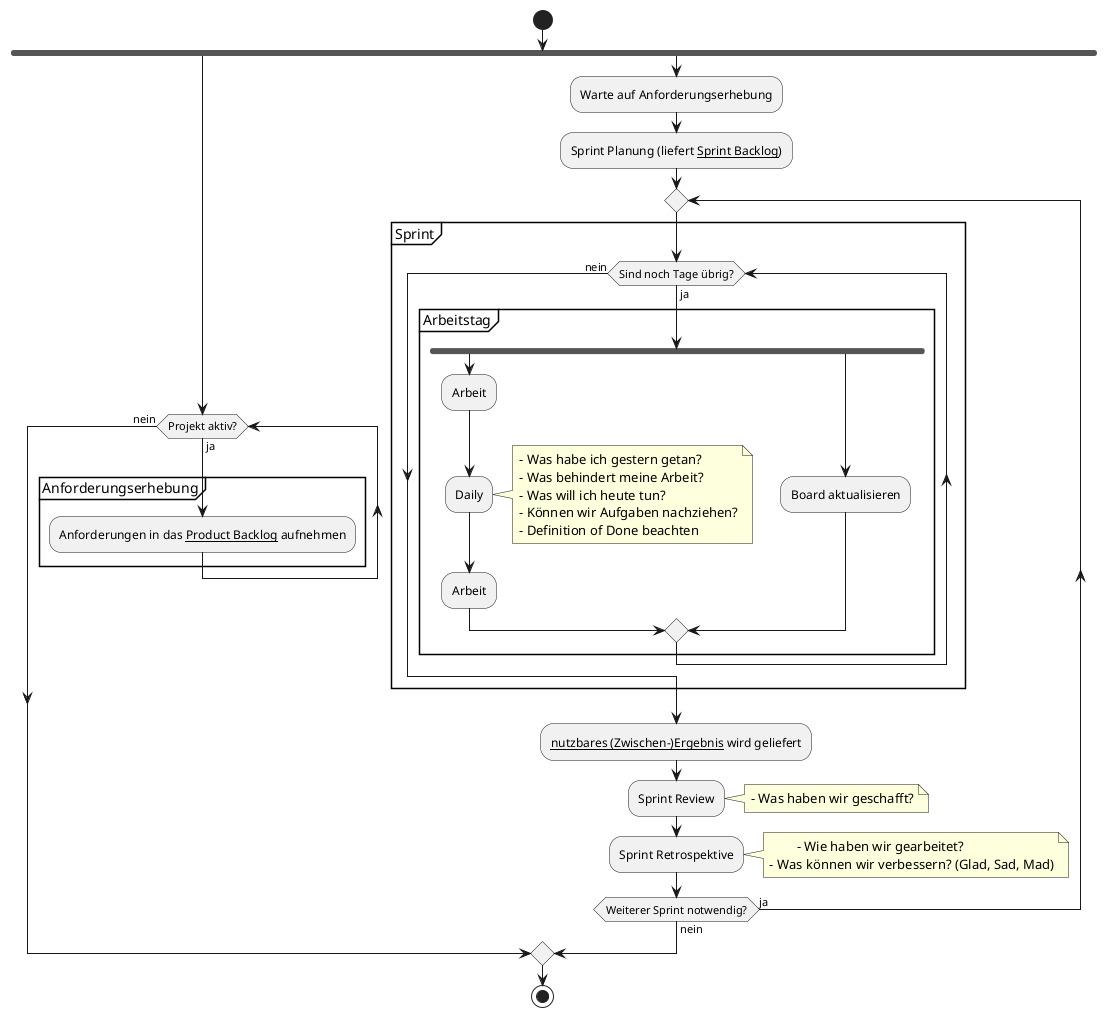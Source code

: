 @startuml
start
fork
	while (Projekt aktiv?) is (ja)
		partition Anforderungserhebung {
			:Anforderungen in das __Product Backlog__ aufnehmen;
		}
	endwhile (nein)
fork again
	:Warte auf Anforderungserhebung;
	:Sprint Planung (liefert __Sprint Backlog__);

	repeat
		partition Sprint {
			while (Sind noch Tage übrig?) is (ja)
				partition Arbeitstag {
					fork
						:Arbeit;
						:Daily;
						note right
							- Was habe ich gestern getan?
							- Was behindert meine Arbeit?
							- Was will ich heute tun?
							- Können wir Aufgaben nachziehen?
							- Definition of Done beachten
						endnote
						:Arbeit;
					fork again
						:Board aktualisieren;
					end merge
				}
			endwhile (nein)
		}
			:__nutzbares (Zwischen-)Ergebnis__ wird geliefert;
		:Sprint Review;
		note right
		- Was haben wir geschafft?
		endnote
		:Sprint Retrospektive;
		note right
			- Wie haben wir gearbeitet?
		- Was können wir verbessern? (Glad, Sad, Mad)
			endnote
	repeat while (Weiterer Sprint notwendig?) is (ja) not (nein)
end merge
stop
@enduml
